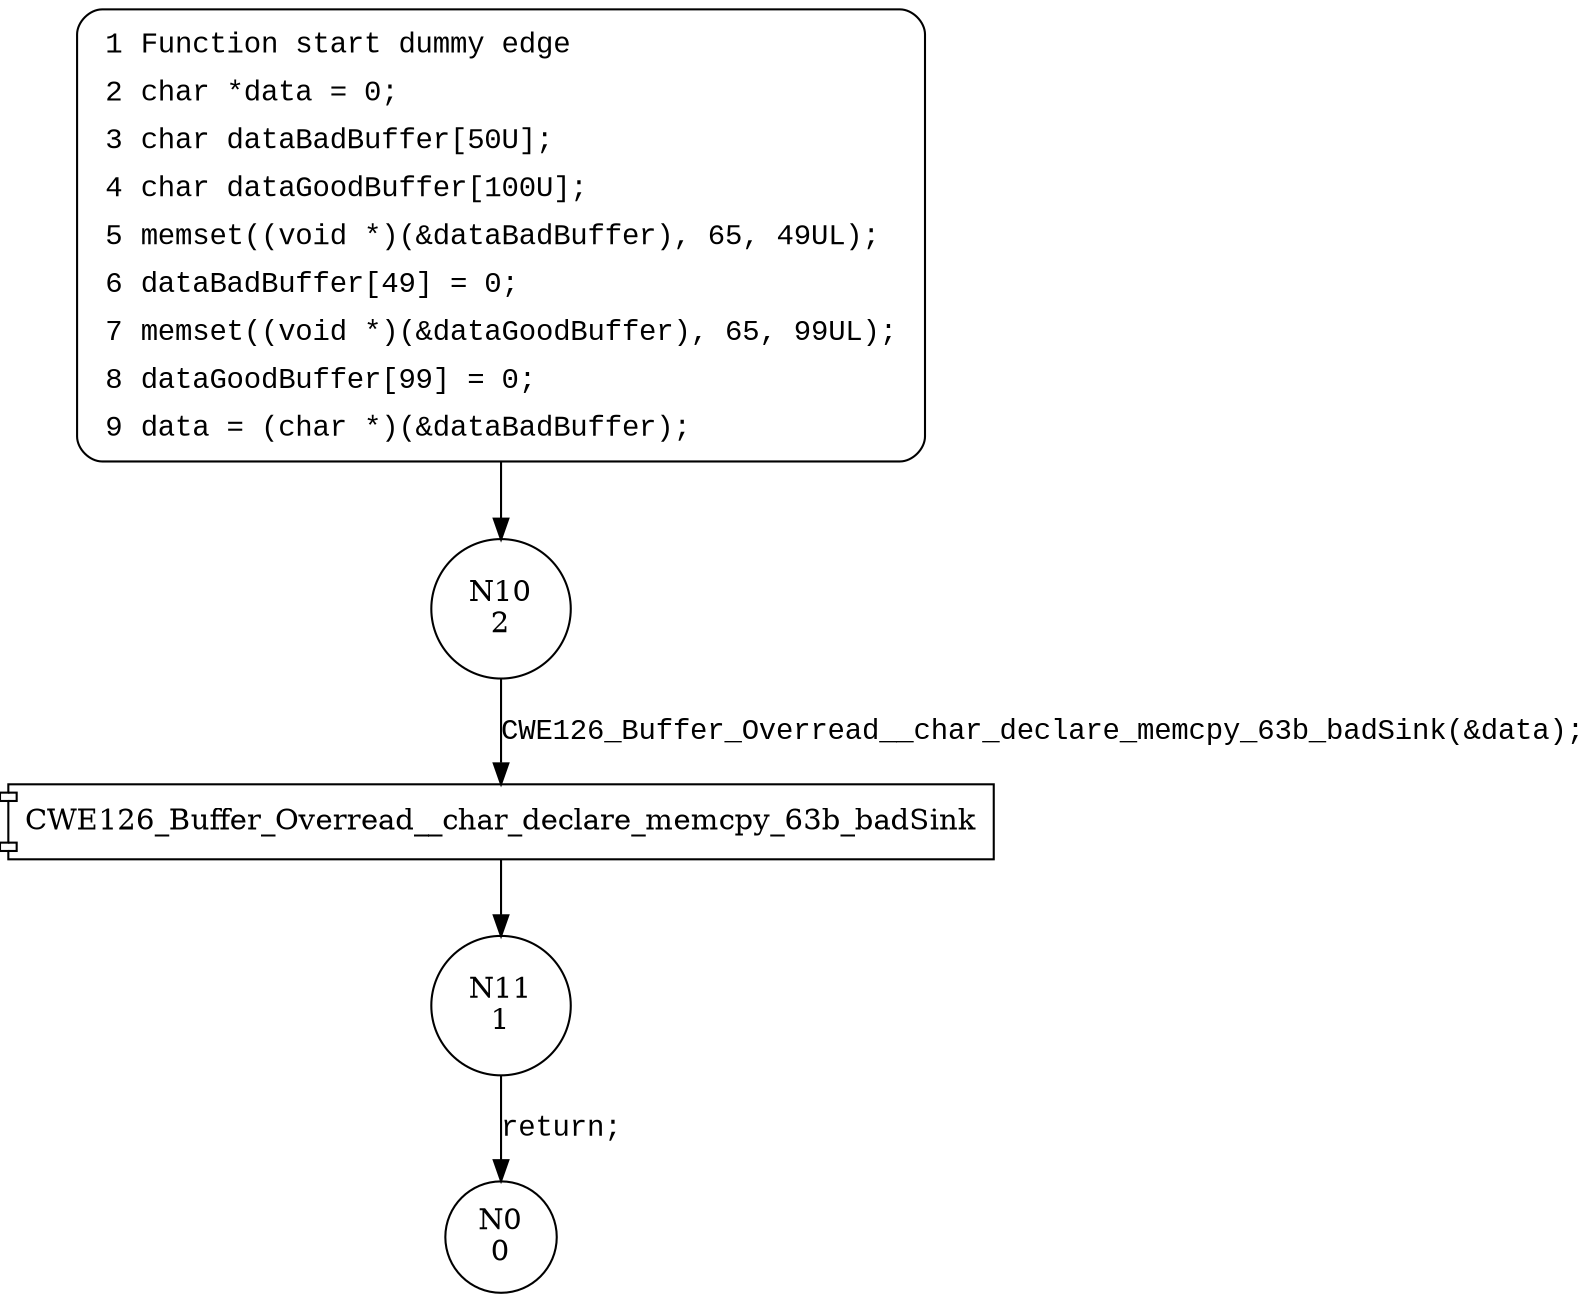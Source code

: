 digraph CWE126_Buffer_Overread__char_declare_memcpy_63_bad {
10 [shape="circle" label="N10\n2"]
11 [shape="circle" label="N11\n1"]
0 [shape="circle" label="N0\n0"]
1 [style="filled,bold" penwidth="1" fillcolor="white" fontname="Courier New" shape="Mrecord" label=<<table border="0" cellborder="0" cellpadding="3" bgcolor="white"><tr><td align="right">1</td><td align="left">Function start dummy edge</td></tr><tr><td align="right">2</td><td align="left">char *data = 0;</td></tr><tr><td align="right">3</td><td align="left">char dataBadBuffer[50U];</td></tr><tr><td align="right">4</td><td align="left">char dataGoodBuffer[100U];</td></tr><tr><td align="right">5</td><td align="left">memset((void *)(&amp;dataBadBuffer), 65, 49UL);</td></tr><tr><td align="right">6</td><td align="left">dataBadBuffer[49] = 0;</td></tr><tr><td align="right">7</td><td align="left">memset((void *)(&amp;dataGoodBuffer), 65, 99UL);</td></tr><tr><td align="right">8</td><td align="left">dataGoodBuffer[99] = 0;</td></tr><tr><td align="right">9</td><td align="left">data = (char *)(&amp;dataBadBuffer);</td></tr></table>>]
1 -> 10[label=""]
100026 [shape="component" label="CWE126_Buffer_Overread__char_declare_memcpy_63b_badSink"]
10 -> 100026 [label="CWE126_Buffer_Overread__char_declare_memcpy_63b_badSink(&data);" fontname="Courier New"]
100026 -> 11 [label="" fontname="Courier New"]
11 -> 0 [label="return;" fontname="Courier New"]
}